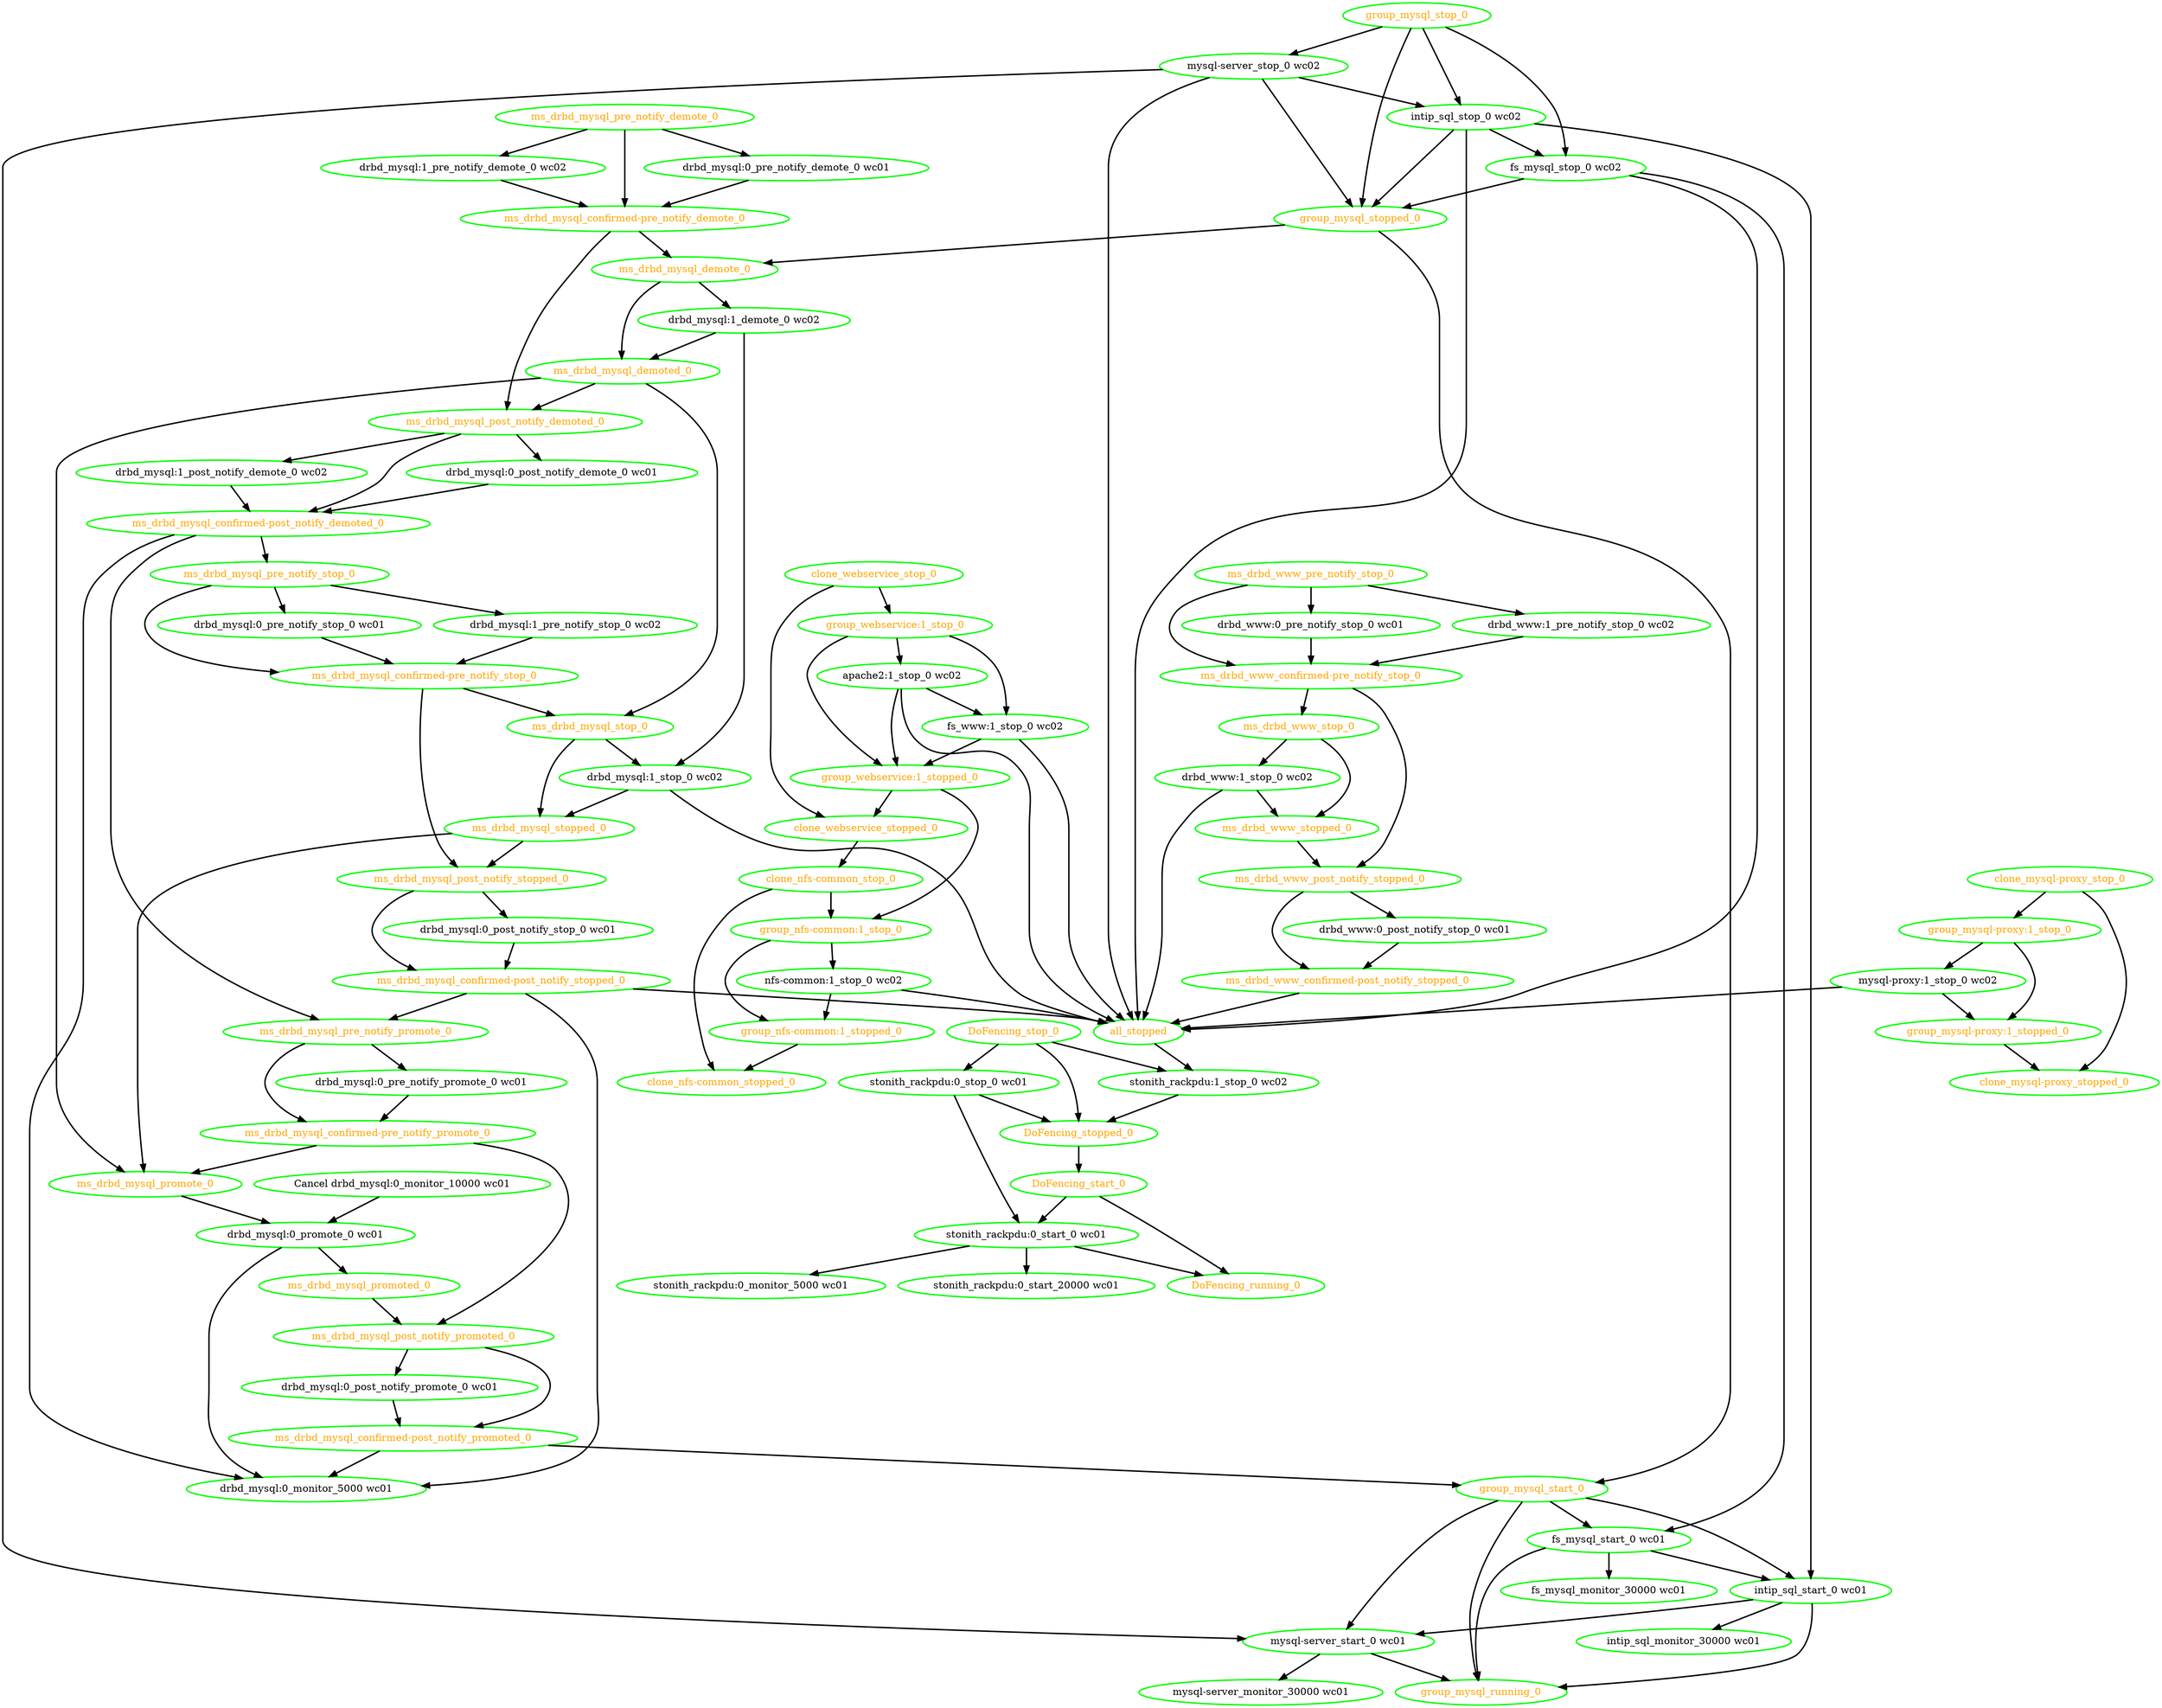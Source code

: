 digraph "g" {
"Cancel drbd_mysql:0_monitor_10000 wc01" -> "drbd_mysql:0_promote_0 wc01" [ style = bold]
"Cancel drbd_mysql:0_monitor_10000 wc01" [ style=bold color="green" fontcolor="black"  ]
"DoFencing_running_0" [ style=bold color="green" fontcolor="orange"  ]
"DoFencing_start_0" -> "DoFencing_running_0" [ style = bold]
"DoFencing_start_0" -> "stonith_rackpdu:0_start_0 wc01" [ style = bold]
"DoFencing_start_0" [ style=bold color="green" fontcolor="orange"  ]
"DoFencing_stop_0" -> "DoFencing_stopped_0" [ style = bold]
"DoFencing_stop_0" -> "stonith_rackpdu:0_stop_0 wc01" [ style = bold]
"DoFencing_stop_0" -> "stonith_rackpdu:1_stop_0 wc02" [ style = bold]
"DoFencing_stop_0" [ style=bold color="green" fontcolor="orange"  ]
"DoFencing_stopped_0" -> "DoFencing_start_0" [ style = bold]
"DoFencing_stopped_0" [ style=bold color="green" fontcolor="orange"  ]
"all_stopped" -> "stonith_rackpdu:1_stop_0 wc02" [ style = bold]
"all_stopped" [ style=bold color="green" fontcolor="orange"  ]
"apache2:1_stop_0 wc02" -> "all_stopped" [ style = bold]
"apache2:1_stop_0 wc02" -> "fs_www:1_stop_0 wc02" [ style = bold]
"apache2:1_stop_0 wc02" -> "group_webservice:1_stopped_0" [ style = bold]
"apache2:1_stop_0 wc02" [ style=bold color="green" fontcolor="black"  ]
"clone_mysql-proxy_stop_0" -> "clone_mysql-proxy_stopped_0" [ style = bold]
"clone_mysql-proxy_stop_0" -> "group_mysql-proxy:1_stop_0" [ style = bold]
"clone_mysql-proxy_stop_0" [ style=bold color="green" fontcolor="orange"  ]
"clone_mysql-proxy_stopped_0" [ style=bold color="green" fontcolor="orange"  ]
"clone_nfs-common_stop_0" -> "clone_nfs-common_stopped_0" [ style = bold]
"clone_nfs-common_stop_0" -> "group_nfs-common:1_stop_0" [ style = bold]
"clone_nfs-common_stop_0" [ style=bold color="green" fontcolor="orange"  ]
"clone_nfs-common_stopped_0" [ style=bold color="green" fontcolor="orange"  ]
"clone_webservice_stop_0" -> "clone_webservice_stopped_0" [ style = bold]
"clone_webservice_stop_0" -> "group_webservice:1_stop_0" [ style = bold]
"clone_webservice_stop_0" [ style=bold color="green" fontcolor="orange"  ]
"clone_webservice_stopped_0" -> "clone_nfs-common_stop_0" [ style = bold]
"clone_webservice_stopped_0" [ style=bold color="green" fontcolor="orange"  ]
"drbd_mysql:0_monitor_5000 wc01" [ style=bold color="green" fontcolor="black"  ]
"drbd_mysql:0_post_notify_demote_0 wc01" -> "ms_drbd_mysql_confirmed-post_notify_demoted_0" [ style = bold]
"drbd_mysql:0_post_notify_demote_0 wc01" [ style=bold color="green" fontcolor="black"  ]
"drbd_mysql:0_post_notify_promote_0 wc01" -> "ms_drbd_mysql_confirmed-post_notify_promoted_0" [ style = bold]
"drbd_mysql:0_post_notify_promote_0 wc01" [ style=bold color="green" fontcolor="black"  ]
"drbd_mysql:0_post_notify_stop_0 wc01" -> "ms_drbd_mysql_confirmed-post_notify_stopped_0" [ style = bold]
"drbd_mysql:0_post_notify_stop_0 wc01" [ style=bold color="green" fontcolor="black"  ]
"drbd_mysql:0_pre_notify_demote_0 wc01" -> "ms_drbd_mysql_confirmed-pre_notify_demote_0" [ style = bold]
"drbd_mysql:0_pre_notify_demote_0 wc01" [ style=bold color="green" fontcolor="black"  ]
"drbd_mysql:0_pre_notify_promote_0 wc01" -> "ms_drbd_mysql_confirmed-pre_notify_promote_0" [ style = bold]
"drbd_mysql:0_pre_notify_promote_0 wc01" [ style=bold color="green" fontcolor="black"  ]
"drbd_mysql:0_pre_notify_stop_0 wc01" -> "ms_drbd_mysql_confirmed-pre_notify_stop_0" [ style = bold]
"drbd_mysql:0_pre_notify_stop_0 wc01" [ style=bold color="green" fontcolor="black"  ]
"drbd_mysql:0_promote_0 wc01" -> "drbd_mysql:0_monitor_5000 wc01" [ style = bold]
"drbd_mysql:0_promote_0 wc01" -> "ms_drbd_mysql_promoted_0" [ style = bold]
"drbd_mysql:0_promote_0 wc01" [ style=bold color="green" fontcolor="black"  ]
"drbd_mysql:1_demote_0 wc02" -> "drbd_mysql:1_stop_0 wc02" [ style = bold]
"drbd_mysql:1_demote_0 wc02" -> "ms_drbd_mysql_demoted_0" [ style = bold]
"drbd_mysql:1_demote_0 wc02" [ style=bold color="green" fontcolor="black"  ]
"drbd_mysql:1_post_notify_demote_0 wc02" -> "ms_drbd_mysql_confirmed-post_notify_demoted_0" [ style = bold]
"drbd_mysql:1_post_notify_demote_0 wc02" [ style=bold color="green" fontcolor="black"  ]
"drbd_mysql:1_pre_notify_demote_0 wc02" -> "ms_drbd_mysql_confirmed-pre_notify_demote_0" [ style = bold]
"drbd_mysql:1_pre_notify_demote_0 wc02" [ style=bold color="green" fontcolor="black"  ]
"drbd_mysql:1_pre_notify_stop_0 wc02" -> "ms_drbd_mysql_confirmed-pre_notify_stop_0" [ style = bold]
"drbd_mysql:1_pre_notify_stop_0 wc02" [ style=bold color="green" fontcolor="black"  ]
"drbd_mysql:1_stop_0 wc02" -> "all_stopped" [ style = bold]
"drbd_mysql:1_stop_0 wc02" -> "ms_drbd_mysql_stopped_0" [ style = bold]
"drbd_mysql:1_stop_0 wc02" [ style=bold color="green" fontcolor="black"  ]
"drbd_www:0_post_notify_stop_0 wc01" -> "ms_drbd_www_confirmed-post_notify_stopped_0" [ style = bold]
"drbd_www:0_post_notify_stop_0 wc01" [ style=bold color="green" fontcolor="black"  ]
"drbd_www:0_pre_notify_stop_0 wc01" -> "ms_drbd_www_confirmed-pre_notify_stop_0" [ style = bold]
"drbd_www:0_pre_notify_stop_0 wc01" [ style=bold color="green" fontcolor="black"  ]
"drbd_www:1_pre_notify_stop_0 wc02" -> "ms_drbd_www_confirmed-pre_notify_stop_0" [ style = bold]
"drbd_www:1_pre_notify_stop_0 wc02" [ style=bold color="green" fontcolor="black"  ]
"drbd_www:1_stop_0 wc02" -> "all_stopped" [ style = bold]
"drbd_www:1_stop_0 wc02" -> "ms_drbd_www_stopped_0" [ style = bold]
"drbd_www:1_stop_0 wc02" [ style=bold color="green" fontcolor="black"  ]
"fs_mysql_monitor_30000 wc01" [ style=bold color="green" fontcolor="black"  ]
"fs_mysql_start_0 wc01" -> "fs_mysql_monitor_30000 wc01" [ style = bold]
"fs_mysql_start_0 wc01" -> "group_mysql_running_0" [ style = bold]
"fs_mysql_start_0 wc01" -> "intip_sql_start_0 wc01" [ style = bold]
"fs_mysql_start_0 wc01" [ style=bold color="green" fontcolor="black"  ]
"fs_mysql_stop_0 wc02" -> "all_stopped" [ style = bold]
"fs_mysql_stop_0 wc02" -> "fs_mysql_start_0 wc01" [ style = bold]
"fs_mysql_stop_0 wc02" -> "group_mysql_stopped_0" [ style = bold]
"fs_mysql_stop_0 wc02" [ style=bold color="green" fontcolor="black"  ]
"fs_www:1_stop_0 wc02" -> "all_stopped" [ style = bold]
"fs_www:1_stop_0 wc02" -> "group_webservice:1_stopped_0" [ style = bold]
"fs_www:1_stop_0 wc02" [ style=bold color="green" fontcolor="black"  ]
"group_mysql-proxy:1_stop_0" -> "group_mysql-proxy:1_stopped_0" [ style = bold]
"group_mysql-proxy:1_stop_0" -> "mysql-proxy:1_stop_0 wc02" [ style = bold]
"group_mysql-proxy:1_stop_0" [ style=bold color="green" fontcolor="orange"  ]
"group_mysql-proxy:1_stopped_0" -> "clone_mysql-proxy_stopped_0" [ style = bold]
"group_mysql-proxy:1_stopped_0" [ style=bold color="green" fontcolor="orange"  ]
"group_mysql_running_0" [ style=bold color="green" fontcolor="orange"  ]
"group_mysql_start_0" -> "fs_mysql_start_0 wc01" [ style = bold]
"group_mysql_start_0" -> "group_mysql_running_0" [ style = bold]
"group_mysql_start_0" -> "intip_sql_start_0 wc01" [ style = bold]
"group_mysql_start_0" -> "mysql-server_start_0 wc01" [ style = bold]
"group_mysql_start_0" [ style=bold color="green" fontcolor="orange"  ]
"group_mysql_stop_0" -> "fs_mysql_stop_0 wc02" [ style = bold]
"group_mysql_stop_0" -> "group_mysql_stopped_0" [ style = bold]
"group_mysql_stop_0" -> "intip_sql_stop_0 wc02" [ style = bold]
"group_mysql_stop_0" -> "mysql-server_stop_0 wc02" [ style = bold]
"group_mysql_stop_0" [ style=bold color="green" fontcolor="orange"  ]
"group_mysql_stopped_0" -> "group_mysql_start_0" [ style = bold]
"group_mysql_stopped_0" -> "ms_drbd_mysql_demote_0" [ style = bold]
"group_mysql_stopped_0" [ style=bold color="green" fontcolor="orange"  ]
"group_nfs-common:1_stop_0" -> "group_nfs-common:1_stopped_0" [ style = bold]
"group_nfs-common:1_stop_0" -> "nfs-common:1_stop_0 wc02" [ style = bold]
"group_nfs-common:1_stop_0" [ style=bold color="green" fontcolor="orange"  ]
"group_nfs-common:1_stopped_0" -> "clone_nfs-common_stopped_0" [ style = bold]
"group_nfs-common:1_stopped_0" [ style=bold color="green" fontcolor="orange"  ]
"group_webservice:1_stop_0" -> "apache2:1_stop_0 wc02" [ style = bold]
"group_webservice:1_stop_0" -> "fs_www:1_stop_0 wc02" [ style = bold]
"group_webservice:1_stop_0" -> "group_webservice:1_stopped_0" [ style = bold]
"group_webservice:1_stop_0" [ style=bold color="green" fontcolor="orange"  ]
"group_webservice:1_stopped_0" -> "clone_webservice_stopped_0" [ style = bold]
"group_webservice:1_stopped_0" -> "group_nfs-common:1_stop_0" [ style = bold]
"group_webservice:1_stopped_0" [ style=bold color="green" fontcolor="orange"  ]
"intip_sql_monitor_30000 wc01" [ style=bold color="green" fontcolor="black"  ]
"intip_sql_start_0 wc01" -> "group_mysql_running_0" [ style = bold]
"intip_sql_start_0 wc01" -> "intip_sql_monitor_30000 wc01" [ style = bold]
"intip_sql_start_0 wc01" -> "mysql-server_start_0 wc01" [ style = bold]
"intip_sql_start_0 wc01" [ style=bold color="green" fontcolor="black"  ]
"intip_sql_stop_0 wc02" -> "all_stopped" [ style = bold]
"intip_sql_stop_0 wc02" -> "fs_mysql_stop_0 wc02" [ style = bold]
"intip_sql_stop_0 wc02" -> "group_mysql_stopped_0" [ style = bold]
"intip_sql_stop_0 wc02" -> "intip_sql_start_0 wc01" [ style = bold]
"intip_sql_stop_0 wc02" [ style=bold color="green" fontcolor="black"  ]
"ms_drbd_mysql_confirmed-post_notify_demoted_0" -> "drbd_mysql:0_monitor_5000 wc01" [ style = bold]
"ms_drbd_mysql_confirmed-post_notify_demoted_0" -> "ms_drbd_mysql_pre_notify_promote_0" [ style = bold]
"ms_drbd_mysql_confirmed-post_notify_demoted_0" -> "ms_drbd_mysql_pre_notify_stop_0" [ style = bold]
"ms_drbd_mysql_confirmed-post_notify_demoted_0" [ style=bold color="green" fontcolor="orange"  ]
"ms_drbd_mysql_confirmed-post_notify_promoted_0" -> "drbd_mysql:0_monitor_5000 wc01" [ style = bold]
"ms_drbd_mysql_confirmed-post_notify_promoted_0" -> "group_mysql_start_0" [ style = bold]
"ms_drbd_mysql_confirmed-post_notify_promoted_0" [ style=bold color="green" fontcolor="orange"  ]
"ms_drbd_mysql_confirmed-post_notify_stopped_0" -> "all_stopped" [ style = bold]
"ms_drbd_mysql_confirmed-post_notify_stopped_0" -> "drbd_mysql:0_monitor_5000 wc01" [ style = bold]
"ms_drbd_mysql_confirmed-post_notify_stopped_0" -> "ms_drbd_mysql_pre_notify_promote_0" [ style = bold]
"ms_drbd_mysql_confirmed-post_notify_stopped_0" [ style=bold color="green" fontcolor="orange"  ]
"ms_drbd_mysql_confirmed-pre_notify_demote_0" -> "ms_drbd_mysql_demote_0" [ style = bold]
"ms_drbd_mysql_confirmed-pre_notify_demote_0" -> "ms_drbd_mysql_post_notify_demoted_0" [ style = bold]
"ms_drbd_mysql_confirmed-pre_notify_demote_0" [ style=bold color="green" fontcolor="orange"  ]
"ms_drbd_mysql_confirmed-pre_notify_promote_0" -> "ms_drbd_mysql_post_notify_promoted_0" [ style = bold]
"ms_drbd_mysql_confirmed-pre_notify_promote_0" -> "ms_drbd_mysql_promote_0" [ style = bold]
"ms_drbd_mysql_confirmed-pre_notify_promote_0" [ style=bold color="green" fontcolor="orange"  ]
"ms_drbd_mysql_confirmed-pre_notify_stop_0" -> "ms_drbd_mysql_post_notify_stopped_0" [ style = bold]
"ms_drbd_mysql_confirmed-pre_notify_stop_0" -> "ms_drbd_mysql_stop_0" [ style = bold]
"ms_drbd_mysql_confirmed-pre_notify_stop_0" [ style=bold color="green" fontcolor="orange"  ]
"ms_drbd_mysql_demote_0" -> "drbd_mysql:1_demote_0 wc02" [ style = bold]
"ms_drbd_mysql_demote_0" -> "ms_drbd_mysql_demoted_0" [ style = bold]
"ms_drbd_mysql_demote_0" [ style=bold color="green" fontcolor="orange"  ]
"ms_drbd_mysql_demoted_0" -> "ms_drbd_mysql_post_notify_demoted_0" [ style = bold]
"ms_drbd_mysql_demoted_0" -> "ms_drbd_mysql_promote_0" [ style = bold]
"ms_drbd_mysql_demoted_0" -> "ms_drbd_mysql_stop_0" [ style = bold]
"ms_drbd_mysql_demoted_0" [ style=bold color="green" fontcolor="orange"  ]
"ms_drbd_mysql_post_notify_demoted_0" -> "drbd_mysql:0_post_notify_demote_0 wc01" [ style = bold]
"ms_drbd_mysql_post_notify_demoted_0" -> "drbd_mysql:1_post_notify_demote_0 wc02" [ style = bold]
"ms_drbd_mysql_post_notify_demoted_0" -> "ms_drbd_mysql_confirmed-post_notify_demoted_0" [ style = bold]
"ms_drbd_mysql_post_notify_demoted_0" [ style=bold color="green" fontcolor="orange"  ]
"ms_drbd_mysql_post_notify_promoted_0" -> "drbd_mysql:0_post_notify_promote_0 wc01" [ style = bold]
"ms_drbd_mysql_post_notify_promoted_0" -> "ms_drbd_mysql_confirmed-post_notify_promoted_0" [ style = bold]
"ms_drbd_mysql_post_notify_promoted_0" [ style=bold color="green" fontcolor="orange"  ]
"ms_drbd_mysql_post_notify_stopped_0" -> "drbd_mysql:0_post_notify_stop_0 wc01" [ style = bold]
"ms_drbd_mysql_post_notify_stopped_0" -> "ms_drbd_mysql_confirmed-post_notify_stopped_0" [ style = bold]
"ms_drbd_mysql_post_notify_stopped_0" [ style=bold color="green" fontcolor="orange"  ]
"ms_drbd_mysql_pre_notify_demote_0" -> "drbd_mysql:0_pre_notify_demote_0 wc01" [ style = bold]
"ms_drbd_mysql_pre_notify_demote_0" -> "drbd_mysql:1_pre_notify_demote_0 wc02" [ style = bold]
"ms_drbd_mysql_pre_notify_demote_0" -> "ms_drbd_mysql_confirmed-pre_notify_demote_0" [ style = bold]
"ms_drbd_mysql_pre_notify_demote_0" [ style=bold color="green" fontcolor="orange"  ]
"ms_drbd_mysql_pre_notify_promote_0" -> "drbd_mysql:0_pre_notify_promote_0 wc01" [ style = bold]
"ms_drbd_mysql_pre_notify_promote_0" -> "ms_drbd_mysql_confirmed-pre_notify_promote_0" [ style = bold]
"ms_drbd_mysql_pre_notify_promote_0" [ style=bold color="green" fontcolor="orange"  ]
"ms_drbd_mysql_pre_notify_stop_0" -> "drbd_mysql:0_pre_notify_stop_0 wc01" [ style = bold]
"ms_drbd_mysql_pre_notify_stop_0" -> "drbd_mysql:1_pre_notify_stop_0 wc02" [ style = bold]
"ms_drbd_mysql_pre_notify_stop_0" -> "ms_drbd_mysql_confirmed-pre_notify_stop_0" [ style = bold]
"ms_drbd_mysql_pre_notify_stop_0" [ style=bold color="green" fontcolor="orange"  ]
"ms_drbd_mysql_promote_0" -> "drbd_mysql:0_promote_0 wc01" [ style = bold]
"ms_drbd_mysql_promote_0" [ style=bold color="green" fontcolor="orange"  ]
"ms_drbd_mysql_promoted_0" -> "ms_drbd_mysql_post_notify_promoted_0" [ style = bold]
"ms_drbd_mysql_promoted_0" [ style=bold color="green" fontcolor="orange"  ]
"ms_drbd_mysql_stop_0" -> "drbd_mysql:1_stop_0 wc02" [ style = bold]
"ms_drbd_mysql_stop_0" -> "ms_drbd_mysql_stopped_0" [ style = bold]
"ms_drbd_mysql_stop_0" [ style=bold color="green" fontcolor="orange"  ]
"ms_drbd_mysql_stopped_0" -> "ms_drbd_mysql_post_notify_stopped_0" [ style = bold]
"ms_drbd_mysql_stopped_0" -> "ms_drbd_mysql_promote_0" [ style = bold]
"ms_drbd_mysql_stopped_0" [ style=bold color="green" fontcolor="orange"  ]
"ms_drbd_www_confirmed-post_notify_stopped_0" -> "all_stopped" [ style = bold]
"ms_drbd_www_confirmed-post_notify_stopped_0" [ style=bold color="green" fontcolor="orange"  ]
"ms_drbd_www_confirmed-pre_notify_stop_0" -> "ms_drbd_www_post_notify_stopped_0" [ style = bold]
"ms_drbd_www_confirmed-pre_notify_stop_0" -> "ms_drbd_www_stop_0" [ style = bold]
"ms_drbd_www_confirmed-pre_notify_stop_0" [ style=bold color="green" fontcolor="orange"  ]
"ms_drbd_www_post_notify_stopped_0" -> "drbd_www:0_post_notify_stop_0 wc01" [ style = bold]
"ms_drbd_www_post_notify_stopped_0" -> "ms_drbd_www_confirmed-post_notify_stopped_0" [ style = bold]
"ms_drbd_www_post_notify_stopped_0" [ style=bold color="green" fontcolor="orange"  ]
"ms_drbd_www_pre_notify_stop_0" -> "drbd_www:0_pre_notify_stop_0 wc01" [ style = bold]
"ms_drbd_www_pre_notify_stop_0" -> "drbd_www:1_pre_notify_stop_0 wc02" [ style = bold]
"ms_drbd_www_pre_notify_stop_0" -> "ms_drbd_www_confirmed-pre_notify_stop_0" [ style = bold]
"ms_drbd_www_pre_notify_stop_0" [ style=bold color="green" fontcolor="orange"  ]
"ms_drbd_www_stop_0" -> "drbd_www:1_stop_0 wc02" [ style = bold]
"ms_drbd_www_stop_0" -> "ms_drbd_www_stopped_0" [ style = bold]
"ms_drbd_www_stop_0" [ style=bold color="green" fontcolor="orange"  ]
"ms_drbd_www_stopped_0" -> "ms_drbd_www_post_notify_stopped_0" [ style = bold]
"ms_drbd_www_stopped_0" [ style=bold color="green" fontcolor="orange"  ]
"mysql-proxy:1_stop_0 wc02" -> "all_stopped" [ style = bold]
"mysql-proxy:1_stop_0 wc02" -> "group_mysql-proxy:1_stopped_0" [ style = bold]
"mysql-proxy:1_stop_0 wc02" [ style=bold color="green" fontcolor="black"  ]
"mysql-server_monitor_30000 wc01" [ style=bold color="green" fontcolor="black"  ]
"mysql-server_start_0 wc01" -> "group_mysql_running_0" [ style = bold]
"mysql-server_start_0 wc01" -> "mysql-server_monitor_30000 wc01" [ style = bold]
"mysql-server_start_0 wc01" [ style=bold color="green" fontcolor="black"  ]
"mysql-server_stop_0 wc02" -> "all_stopped" [ style = bold]
"mysql-server_stop_0 wc02" -> "group_mysql_stopped_0" [ style = bold]
"mysql-server_stop_0 wc02" -> "intip_sql_stop_0 wc02" [ style = bold]
"mysql-server_stop_0 wc02" -> "mysql-server_start_0 wc01" [ style = bold]
"mysql-server_stop_0 wc02" [ style=bold color="green" fontcolor="black"  ]
"nfs-common:1_stop_0 wc02" -> "all_stopped" [ style = bold]
"nfs-common:1_stop_0 wc02" -> "group_nfs-common:1_stopped_0" [ style = bold]
"nfs-common:1_stop_0 wc02" [ style=bold color="green" fontcolor="black"  ]
"stonith_rackpdu:0_monitor_5000 wc01" [ style=bold color="green" fontcolor="black"  ]
"stonith_rackpdu:0_start_0 wc01" -> "DoFencing_running_0" [ style = bold]
"stonith_rackpdu:0_start_0 wc01" -> "stonith_rackpdu:0_monitor_5000 wc01" [ style = bold]
"stonith_rackpdu:0_start_0 wc01" -> "stonith_rackpdu:0_start_20000 wc01" [ style = bold]
"stonith_rackpdu:0_start_0 wc01" [ style=bold color="green" fontcolor="black"  ]
"stonith_rackpdu:0_start_20000 wc01" [ style=bold color="green" fontcolor="black"  ]
"stonith_rackpdu:0_stop_0 wc01" -> "DoFencing_stopped_0" [ style = bold]
"stonith_rackpdu:0_stop_0 wc01" -> "stonith_rackpdu:0_start_0 wc01" [ style = bold]
"stonith_rackpdu:0_stop_0 wc01" [ style=bold color="green" fontcolor="black"  ]
"stonith_rackpdu:1_stop_0 wc02" -> "DoFencing_stopped_0" [ style = bold]
"stonith_rackpdu:1_stop_0 wc02" [ style=bold color="green" fontcolor="black"  ]
}
